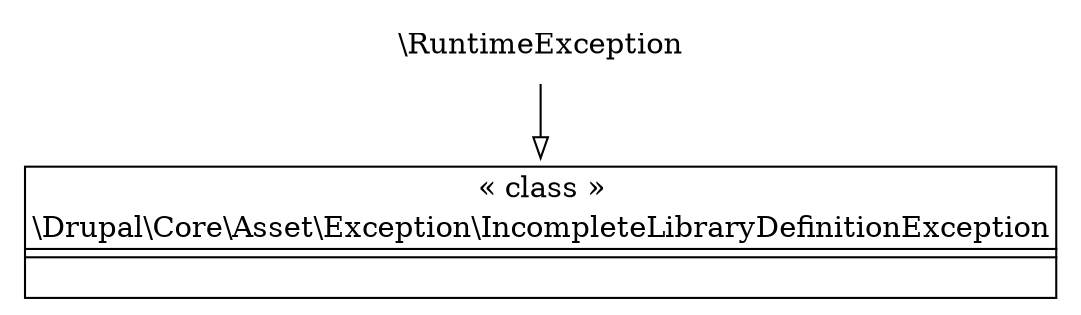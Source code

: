 digraph "Class Diagram" {
  node [shape=plaintext]
  "\\Drupal\\Core\\Asset\\Exception\\IncompleteLibraryDefinitionException" [
    label=<
<table border="1" cellpadding="2" cellspacing="0" cellborder="0">
<tr><td align="center">&laquo; class &raquo;</td></tr>
<tr><td align="center" title="class IncompleteLibraryDefinitionException">\\Drupal\\Core\\Asset\\Exception\\IncompleteLibraryDefinitionException</td></tr><hr />
<tr><td></td></tr>
<hr />
<tr><td>&nbsp;</td></tr>
</table>
  >
  ];
"\\RuntimeException" -> "\\Drupal\\Core\\Asset\\Exception\\IncompleteLibraryDefinitionException" [arrowhead="empty"];

}